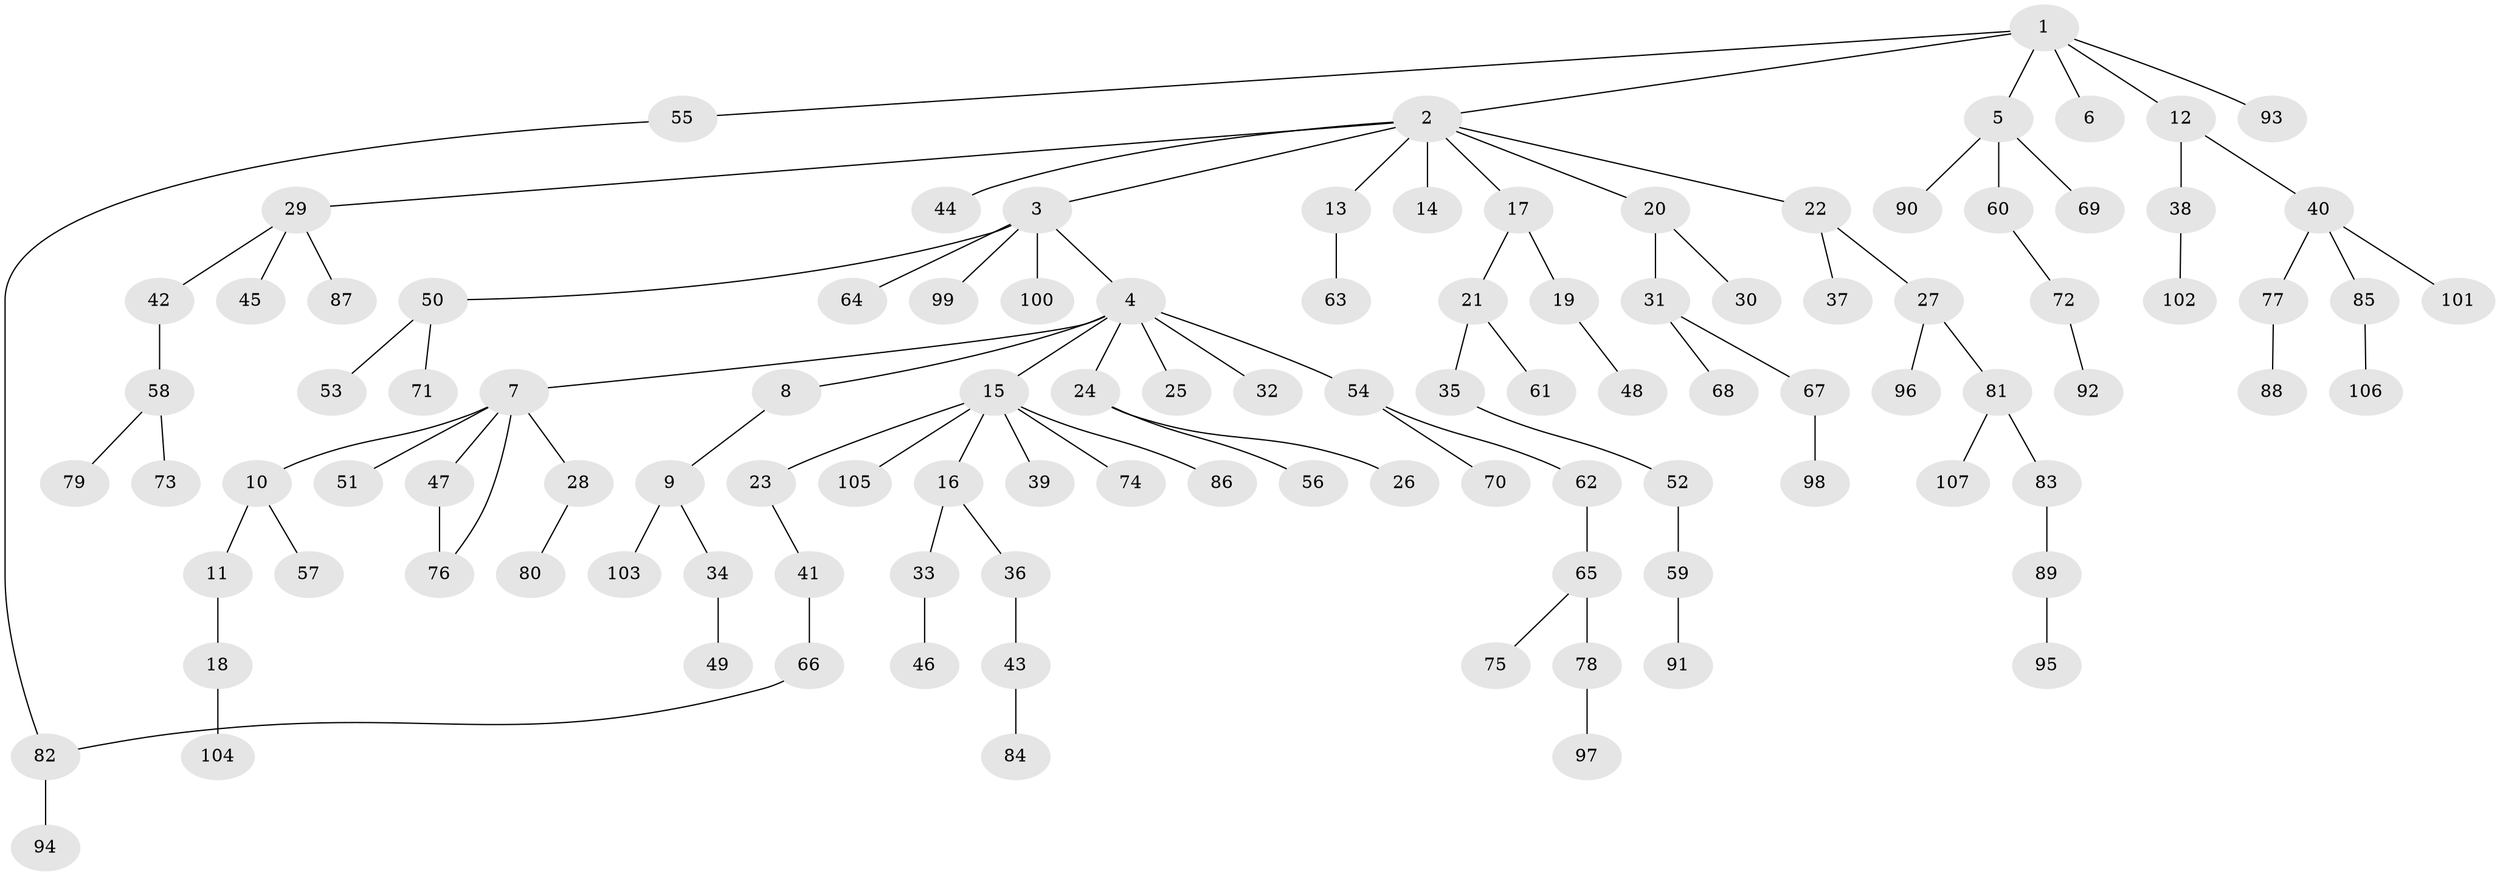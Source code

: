 // Generated by graph-tools (version 1.1) at 2025/13/03/09/25 04:13:31]
// undirected, 107 vertices, 108 edges
graph export_dot {
graph [start="1"]
  node [color=gray90,style=filled];
  1;
  2;
  3;
  4;
  5;
  6;
  7;
  8;
  9;
  10;
  11;
  12;
  13;
  14;
  15;
  16;
  17;
  18;
  19;
  20;
  21;
  22;
  23;
  24;
  25;
  26;
  27;
  28;
  29;
  30;
  31;
  32;
  33;
  34;
  35;
  36;
  37;
  38;
  39;
  40;
  41;
  42;
  43;
  44;
  45;
  46;
  47;
  48;
  49;
  50;
  51;
  52;
  53;
  54;
  55;
  56;
  57;
  58;
  59;
  60;
  61;
  62;
  63;
  64;
  65;
  66;
  67;
  68;
  69;
  70;
  71;
  72;
  73;
  74;
  75;
  76;
  77;
  78;
  79;
  80;
  81;
  82;
  83;
  84;
  85;
  86;
  87;
  88;
  89;
  90;
  91;
  92;
  93;
  94;
  95;
  96;
  97;
  98;
  99;
  100;
  101;
  102;
  103;
  104;
  105;
  106;
  107;
  1 -- 2;
  1 -- 5;
  1 -- 6;
  1 -- 12;
  1 -- 55;
  1 -- 93;
  2 -- 3;
  2 -- 13;
  2 -- 14;
  2 -- 17;
  2 -- 20;
  2 -- 22;
  2 -- 29;
  2 -- 44;
  3 -- 4;
  3 -- 50;
  3 -- 64;
  3 -- 99;
  3 -- 100;
  4 -- 7;
  4 -- 8;
  4 -- 15;
  4 -- 24;
  4 -- 25;
  4 -- 32;
  4 -- 54;
  5 -- 60;
  5 -- 69;
  5 -- 90;
  7 -- 10;
  7 -- 28;
  7 -- 47;
  7 -- 51;
  7 -- 76;
  8 -- 9;
  9 -- 34;
  9 -- 103;
  10 -- 11;
  10 -- 57;
  11 -- 18;
  12 -- 38;
  12 -- 40;
  13 -- 63;
  15 -- 16;
  15 -- 23;
  15 -- 39;
  15 -- 74;
  15 -- 86;
  15 -- 105;
  16 -- 33;
  16 -- 36;
  17 -- 19;
  17 -- 21;
  18 -- 104;
  19 -- 48;
  20 -- 30;
  20 -- 31;
  21 -- 35;
  21 -- 61;
  22 -- 27;
  22 -- 37;
  23 -- 41;
  24 -- 26;
  24 -- 56;
  27 -- 81;
  27 -- 96;
  28 -- 80;
  29 -- 42;
  29 -- 45;
  29 -- 87;
  31 -- 67;
  31 -- 68;
  33 -- 46;
  34 -- 49;
  35 -- 52;
  36 -- 43;
  38 -- 102;
  40 -- 77;
  40 -- 85;
  40 -- 101;
  41 -- 66;
  42 -- 58;
  43 -- 84;
  47 -- 76;
  50 -- 53;
  50 -- 71;
  52 -- 59;
  54 -- 62;
  54 -- 70;
  55 -- 82;
  58 -- 73;
  58 -- 79;
  59 -- 91;
  60 -- 72;
  62 -- 65;
  65 -- 75;
  65 -- 78;
  66 -- 82;
  67 -- 98;
  72 -- 92;
  77 -- 88;
  78 -- 97;
  81 -- 83;
  81 -- 107;
  82 -- 94;
  83 -- 89;
  85 -- 106;
  89 -- 95;
}
